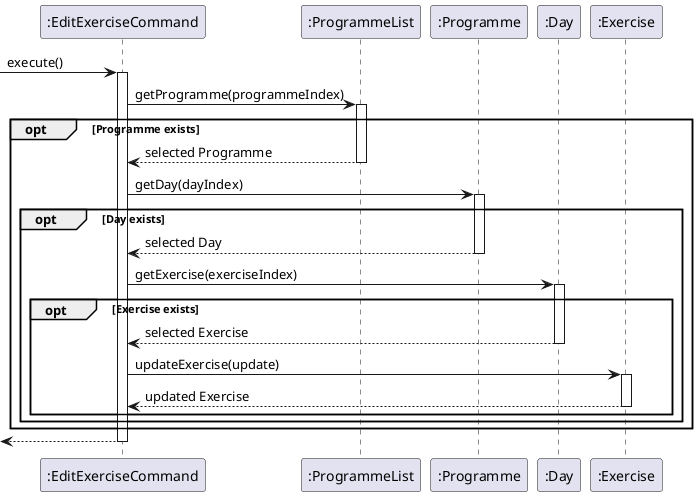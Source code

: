 @startuml
participant ":EditExerciseCommand" as EditExerciseCommand
participant ":ProgrammeList" as ProgrammeList
participant ":Programme" as Programme
participant ":Day" as Day
participant ":Exercise" as Exercise

-> EditExerciseCommand : execute()
activate EditExerciseCommand

EditExerciseCommand -> ProgrammeList : getProgramme(programmeIndex)
activate ProgrammeList

opt Programme exists
    ProgrammeList --> EditExerciseCommand : selected Programme
    deactivate ProgrammeList

    EditExerciseCommand -> Programme : getDay(dayIndex)
    activate Programme

    opt Day exists
        Programme --> EditExerciseCommand : selected Day
        deactivate Programme

        EditExerciseCommand -> Day: getExercise(exerciseIndex)
        activate Day

        opt Exercise exists
            Day --> EditExerciseCommand: selected Exercise
            deactivate Day

            EditExerciseCommand -> Exercise: updateExercise(update)
            activate Exercise
            Exercise --> EditExerciseCommand: updated Exercise
            deactivate Exercise
        end
    end
end

<-- EditExerciseCommand
deactivate EditExerciseCommand
@enduml